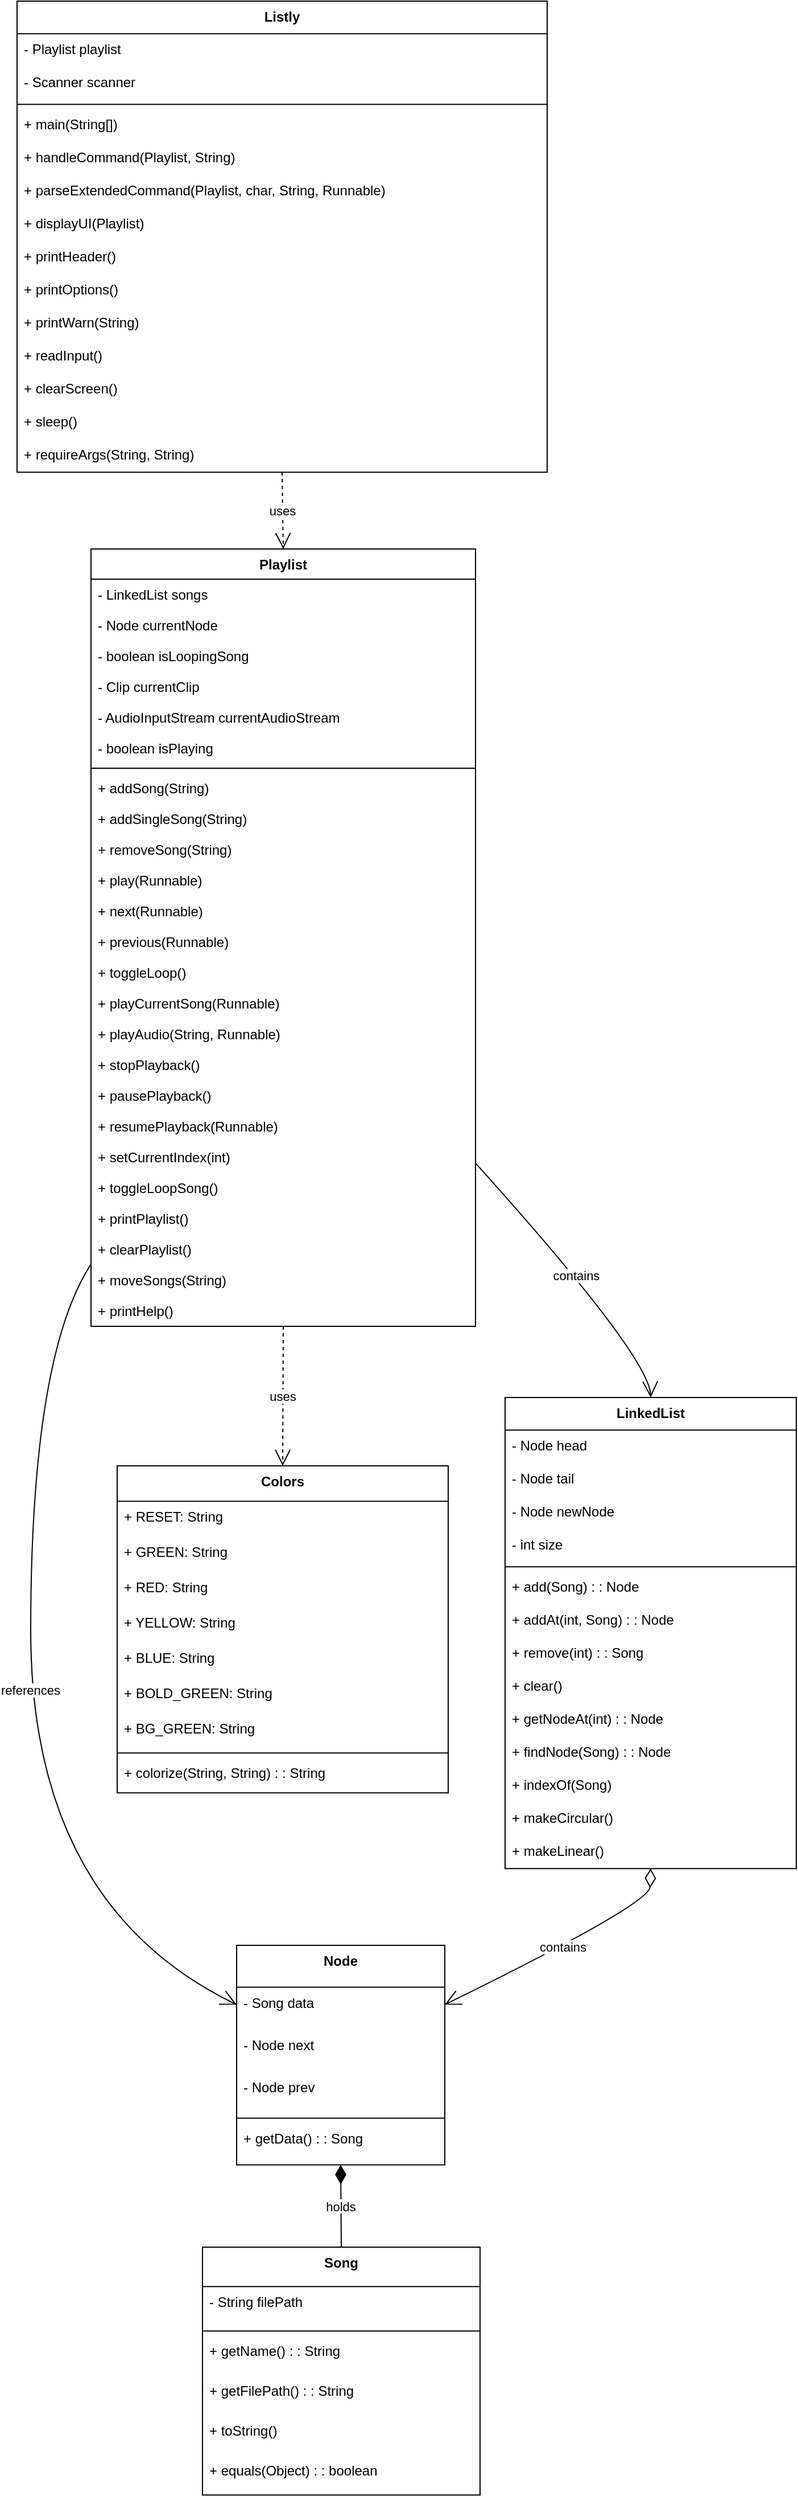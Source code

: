 <mxfile version="27.0.2">
  <diagram name="Page-1" id="Bg2ILVUZCvkJHj1Jf9vQ">
    <mxGraphModel dx="1662" dy="-1200" grid="1" gridSize="10" guides="1" tooltips="1" connect="1" arrows="1" fold="1" page="1" pageScale="1" pageWidth="850" pageHeight="1100" math="0" shadow="0">
      <root>
        <object label="" id="0">
          <mxCell />
        </object>
        <mxCell id="1" parent="0" />
        <mxCell id="bGiGG2hmjnRHK1uj28jr-233" value="Listly" style="swimlane;fontStyle=1;align=center;verticalAlign=top;childLayout=stackLayout;horizontal=1;startSize=28.571;horizontalStack=0;resizeParent=1;resizeParentMax=0;resizeLast=0;collapsible=0;marginBottom=0;" parent="1" vertex="1">
          <mxGeometry x="450" y="2230" width="466" height="413.571" as="geometry" />
        </mxCell>
        <mxCell id="bGiGG2hmjnRHK1uj28jr-234" value="- Playlist playlist" style="text;strokeColor=none;fillColor=none;align=left;verticalAlign=top;spacingLeft=4;spacingRight=4;overflow=hidden;rotatable=0;points=[[0,0.5],[1,0.5]];portConstraint=eastwest;" parent="bGiGG2hmjnRHK1uj28jr-233" vertex="1">
          <mxGeometry y="28.571" width="466" height="29" as="geometry" />
        </mxCell>
        <mxCell id="bGiGG2hmjnRHK1uj28jr-235" value="- Scanner scanner" style="text;strokeColor=none;fillColor=none;align=left;verticalAlign=top;spacingLeft=4;spacingRight=4;overflow=hidden;rotatable=0;points=[[0,0.5],[1,0.5]];portConstraint=eastwest;" parent="bGiGG2hmjnRHK1uj28jr-233" vertex="1">
          <mxGeometry y="57.571" width="466" height="29" as="geometry" />
        </mxCell>
        <mxCell id="bGiGG2hmjnRHK1uj28jr-236" style="line;strokeWidth=1;fillColor=none;align=left;verticalAlign=middle;spacingTop=-1;spacingLeft=3;spacingRight=3;rotatable=0;labelPosition=right;points=[];portConstraint=eastwest;strokeColor=inherit;" parent="bGiGG2hmjnRHK1uj28jr-233" vertex="1">
          <mxGeometry y="86.571" width="466" height="8" as="geometry" />
        </mxCell>
        <mxCell id="bGiGG2hmjnRHK1uj28jr-237" value="+ main(String[])" style="text;strokeColor=none;fillColor=none;align=left;verticalAlign=top;spacingLeft=4;spacingRight=4;overflow=hidden;rotatable=0;points=[[0,0.5],[1,0.5]];portConstraint=eastwest;" parent="bGiGG2hmjnRHK1uj28jr-233" vertex="1">
          <mxGeometry y="94.571" width="466" height="29" as="geometry" />
        </mxCell>
        <mxCell id="bGiGG2hmjnRHK1uj28jr-238" value="+ handleCommand(Playlist, String)" style="text;strokeColor=none;fillColor=none;align=left;verticalAlign=top;spacingLeft=4;spacingRight=4;overflow=hidden;rotatable=0;points=[[0,0.5],[1,0.5]];portConstraint=eastwest;" parent="bGiGG2hmjnRHK1uj28jr-233" vertex="1">
          <mxGeometry y="123.571" width="466" height="29" as="geometry" />
        </mxCell>
        <mxCell id="bGiGG2hmjnRHK1uj28jr-239" value="+ parseExtendedCommand(Playlist, char, String, Runnable)" style="text;strokeColor=none;fillColor=none;align=left;verticalAlign=top;spacingLeft=4;spacingRight=4;overflow=hidden;rotatable=0;points=[[0,0.5],[1,0.5]];portConstraint=eastwest;" parent="bGiGG2hmjnRHK1uj28jr-233" vertex="1">
          <mxGeometry y="152.571" width="466" height="29" as="geometry" />
        </mxCell>
        <mxCell id="bGiGG2hmjnRHK1uj28jr-240" value="+ displayUI(Playlist)" style="text;strokeColor=none;fillColor=none;align=left;verticalAlign=top;spacingLeft=4;spacingRight=4;overflow=hidden;rotatable=0;points=[[0,0.5],[1,0.5]];portConstraint=eastwest;" parent="bGiGG2hmjnRHK1uj28jr-233" vertex="1">
          <mxGeometry y="181.571" width="466" height="29" as="geometry" />
        </mxCell>
        <mxCell id="bGiGG2hmjnRHK1uj28jr-241" value="+ printHeader()" style="text;strokeColor=none;fillColor=none;align=left;verticalAlign=top;spacingLeft=4;spacingRight=4;overflow=hidden;rotatable=0;points=[[0,0.5],[1,0.5]];portConstraint=eastwest;" parent="bGiGG2hmjnRHK1uj28jr-233" vertex="1">
          <mxGeometry y="210.571" width="466" height="29" as="geometry" />
        </mxCell>
        <mxCell id="bGiGG2hmjnRHK1uj28jr-242" value="+ printOptions()" style="text;strokeColor=none;fillColor=none;align=left;verticalAlign=top;spacingLeft=4;spacingRight=4;overflow=hidden;rotatable=0;points=[[0,0.5],[1,0.5]];portConstraint=eastwest;" parent="bGiGG2hmjnRHK1uj28jr-233" vertex="1">
          <mxGeometry y="239.571" width="466" height="29" as="geometry" />
        </mxCell>
        <mxCell id="bGiGG2hmjnRHK1uj28jr-243" value="+ printWarn(String)" style="text;strokeColor=none;fillColor=none;align=left;verticalAlign=top;spacingLeft=4;spacingRight=4;overflow=hidden;rotatable=0;points=[[0,0.5],[1,0.5]];portConstraint=eastwest;" parent="bGiGG2hmjnRHK1uj28jr-233" vertex="1">
          <mxGeometry y="268.571" width="466" height="29" as="geometry" />
        </mxCell>
        <mxCell id="bGiGG2hmjnRHK1uj28jr-244" value="+ readInput()" style="text;strokeColor=none;fillColor=none;align=left;verticalAlign=top;spacingLeft=4;spacingRight=4;overflow=hidden;rotatable=0;points=[[0,0.5],[1,0.5]];portConstraint=eastwest;" parent="bGiGG2hmjnRHK1uj28jr-233" vertex="1">
          <mxGeometry y="297.571" width="466" height="29" as="geometry" />
        </mxCell>
        <mxCell id="bGiGG2hmjnRHK1uj28jr-245" value="+ clearScreen()" style="text;strokeColor=none;fillColor=none;align=left;verticalAlign=top;spacingLeft=4;spacingRight=4;overflow=hidden;rotatable=0;points=[[0,0.5],[1,0.5]];portConstraint=eastwest;" parent="bGiGG2hmjnRHK1uj28jr-233" vertex="1">
          <mxGeometry y="326.571" width="466" height="29" as="geometry" />
        </mxCell>
        <mxCell id="bGiGG2hmjnRHK1uj28jr-246" value="+ sleep()" style="text;strokeColor=none;fillColor=none;align=left;verticalAlign=top;spacingLeft=4;spacingRight=4;overflow=hidden;rotatable=0;points=[[0,0.5],[1,0.5]];portConstraint=eastwest;" parent="bGiGG2hmjnRHK1uj28jr-233" vertex="1">
          <mxGeometry y="355.571" width="466" height="29" as="geometry" />
        </mxCell>
        <mxCell id="bGiGG2hmjnRHK1uj28jr-247" value="+ requireArgs(String, String)" style="text;strokeColor=none;fillColor=none;align=left;verticalAlign=top;spacingLeft=4;spacingRight=4;overflow=hidden;rotatable=0;points=[[0,0.5],[1,0.5]];portConstraint=eastwest;" parent="bGiGG2hmjnRHK1uj28jr-233" vertex="1">
          <mxGeometry y="384.571" width="466" height="29" as="geometry" />
        </mxCell>
        <mxCell id="bGiGG2hmjnRHK1uj28jr-248" value="Playlist" style="swimlane;fontStyle=1;align=center;verticalAlign=top;childLayout=stackLayout;horizontal=1;startSize=26.56;horizontalStack=0;resizeParent=1;resizeParentMax=0;resizeLast=0;collapsible=0;marginBottom=0;" parent="1" vertex="1">
          <mxGeometry x="515" y="2711" width="338" height="682.56" as="geometry" />
        </mxCell>
        <mxCell id="bGiGG2hmjnRHK1uj28jr-249" value="- LinkedList songs" style="text;strokeColor=none;fillColor=none;align=left;verticalAlign=top;spacingLeft=4;spacingRight=4;overflow=hidden;rotatable=0;points=[[0,0.5],[1,0.5]];portConstraint=eastwest;" parent="bGiGG2hmjnRHK1uj28jr-248" vertex="1">
          <mxGeometry y="26.56" width="338" height="27" as="geometry" />
        </mxCell>
        <mxCell id="bGiGG2hmjnRHK1uj28jr-250" value="- Node currentNode" style="text;strokeColor=none;fillColor=none;align=left;verticalAlign=top;spacingLeft=4;spacingRight=4;overflow=hidden;rotatable=0;points=[[0,0.5],[1,0.5]];portConstraint=eastwest;" parent="bGiGG2hmjnRHK1uj28jr-248" vertex="1">
          <mxGeometry y="53.56" width="338" height="27" as="geometry" />
        </mxCell>
        <mxCell id="bGiGG2hmjnRHK1uj28jr-251" value="- boolean isLoopingSong" style="text;strokeColor=none;fillColor=none;align=left;verticalAlign=top;spacingLeft=4;spacingRight=4;overflow=hidden;rotatable=0;points=[[0,0.5],[1,0.5]];portConstraint=eastwest;" parent="bGiGG2hmjnRHK1uj28jr-248" vertex="1">
          <mxGeometry y="80.56" width="338" height="27" as="geometry" />
        </mxCell>
        <mxCell id="bGiGG2hmjnRHK1uj28jr-252" value="- Clip currentClip" style="text;strokeColor=none;fillColor=none;align=left;verticalAlign=top;spacingLeft=4;spacingRight=4;overflow=hidden;rotatable=0;points=[[0,0.5],[1,0.5]];portConstraint=eastwest;" parent="bGiGG2hmjnRHK1uj28jr-248" vertex="1">
          <mxGeometry y="107.56" width="338" height="27" as="geometry" />
        </mxCell>
        <mxCell id="bGiGG2hmjnRHK1uj28jr-253" value="- AudioInputStream currentAudioStream" style="text;strokeColor=none;fillColor=none;align=left;verticalAlign=top;spacingLeft=4;spacingRight=4;overflow=hidden;rotatable=0;points=[[0,0.5],[1,0.5]];portConstraint=eastwest;" parent="bGiGG2hmjnRHK1uj28jr-248" vertex="1">
          <mxGeometry y="134.56" width="338" height="27" as="geometry" />
        </mxCell>
        <mxCell id="bGiGG2hmjnRHK1uj28jr-254" value="- boolean isPlaying" style="text;strokeColor=none;fillColor=none;align=left;verticalAlign=top;spacingLeft=4;spacingRight=4;overflow=hidden;rotatable=0;points=[[0,0.5],[1,0.5]];portConstraint=eastwest;" parent="bGiGG2hmjnRHK1uj28jr-248" vertex="1">
          <mxGeometry y="161.56" width="338" height="27" as="geometry" />
        </mxCell>
        <mxCell id="bGiGG2hmjnRHK1uj28jr-255" style="line;strokeWidth=1;fillColor=none;align=left;verticalAlign=middle;spacingTop=-1;spacingLeft=3;spacingRight=3;rotatable=0;labelPosition=right;points=[];portConstraint=eastwest;strokeColor=inherit;" parent="bGiGG2hmjnRHK1uj28jr-248" vertex="1">
          <mxGeometry y="188.56" width="338" height="8" as="geometry" />
        </mxCell>
        <mxCell id="bGiGG2hmjnRHK1uj28jr-256" value="+ addSong(String)" style="text;strokeColor=none;fillColor=none;align=left;verticalAlign=top;spacingLeft=4;spacingRight=4;overflow=hidden;rotatable=0;points=[[0,0.5],[1,0.5]];portConstraint=eastwest;" parent="bGiGG2hmjnRHK1uj28jr-248" vertex="1">
          <mxGeometry y="196.56" width="338" height="27" as="geometry" />
        </mxCell>
        <mxCell id="bGiGG2hmjnRHK1uj28jr-257" value="+ addSingleSong(String)" style="text;strokeColor=none;fillColor=none;align=left;verticalAlign=top;spacingLeft=4;spacingRight=4;overflow=hidden;rotatable=0;points=[[0,0.5],[1,0.5]];portConstraint=eastwest;" parent="bGiGG2hmjnRHK1uj28jr-248" vertex="1">
          <mxGeometry y="223.56" width="338" height="27" as="geometry" />
        </mxCell>
        <mxCell id="bGiGG2hmjnRHK1uj28jr-258" value="+ removeSong(String)" style="text;strokeColor=none;fillColor=none;align=left;verticalAlign=top;spacingLeft=4;spacingRight=4;overflow=hidden;rotatable=0;points=[[0,0.5],[1,0.5]];portConstraint=eastwest;" parent="bGiGG2hmjnRHK1uj28jr-248" vertex="1">
          <mxGeometry y="250.56" width="338" height="27" as="geometry" />
        </mxCell>
        <mxCell id="bGiGG2hmjnRHK1uj28jr-259" value="+ play(Runnable)" style="text;strokeColor=none;fillColor=none;align=left;verticalAlign=top;spacingLeft=4;spacingRight=4;overflow=hidden;rotatable=0;points=[[0,0.5],[1,0.5]];portConstraint=eastwest;" parent="bGiGG2hmjnRHK1uj28jr-248" vertex="1">
          <mxGeometry y="277.56" width="338" height="27" as="geometry" />
        </mxCell>
        <mxCell id="bGiGG2hmjnRHK1uj28jr-260" value="+ next(Runnable)" style="text;strokeColor=none;fillColor=none;align=left;verticalAlign=top;spacingLeft=4;spacingRight=4;overflow=hidden;rotatable=0;points=[[0,0.5],[1,0.5]];portConstraint=eastwest;" parent="bGiGG2hmjnRHK1uj28jr-248" vertex="1">
          <mxGeometry y="304.56" width="338" height="27" as="geometry" />
        </mxCell>
        <mxCell id="bGiGG2hmjnRHK1uj28jr-261" value="+ previous(Runnable)" style="text;strokeColor=none;fillColor=none;align=left;verticalAlign=top;spacingLeft=4;spacingRight=4;overflow=hidden;rotatable=0;points=[[0,0.5],[1,0.5]];portConstraint=eastwest;" parent="bGiGG2hmjnRHK1uj28jr-248" vertex="1">
          <mxGeometry y="331.56" width="338" height="27" as="geometry" />
        </mxCell>
        <mxCell id="bGiGG2hmjnRHK1uj28jr-262" value="+ toggleLoop()" style="text;strokeColor=none;fillColor=none;align=left;verticalAlign=top;spacingLeft=4;spacingRight=4;overflow=hidden;rotatable=0;points=[[0,0.5],[1,0.5]];portConstraint=eastwest;" parent="bGiGG2hmjnRHK1uj28jr-248" vertex="1">
          <mxGeometry y="358.56" width="338" height="27" as="geometry" />
        </mxCell>
        <mxCell id="bGiGG2hmjnRHK1uj28jr-263" value="+ playCurrentSong(Runnable)" style="text;strokeColor=none;fillColor=none;align=left;verticalAlign=top;spacingLeft=4;spacingRight=4;overflow=hidden;rotatable=0;points=[[0,0.5],[1,0.5]];portConstraint=eastwest;" parent="bGiGG2hmjnRHK1uj28jr-248" vertex="1">
          <mxGeometry y="385.56" width="338" height="27" as="geometry" />
        </mxCell>
        <mxCell id="bGiGG2hmjnRHK1uj28jr-264" value="+ playAudio(String, Runnable)" style="text;strokeColor=none;fillColor=none;align=left;verticalAlign=top;spacingLeft=4;spacingRight=4;overflow=hidden;rotatable=0;points=[[0,0.5],[1,0.5]];portConstraint=eastwest;" parent="bGiGG2hmjnRHK1uj28jr-248" vertex="1">
          <mxGeometry y="412.56" width="338" height="27" as="geometry" />
        </mxCell>
        <mxCell id="bGiGG2hmjnRHK1uj28jr-265" value="+ stopPlayback()" style="text;strokeColor=none;fillColor=none;align=left;verticalAlign=top;spacingLeft=4;spacingRight=4;overflow=hidden;rotatable=0;points=[[0,0.5],[1,0.5]];portConstraint=eastwest;" parent="bGiGG2hmjnRHK1uj28jr-248" vertex="1">
          <mxGeometry y="439.56" width="338" height="27" as="geometry" />
        </mxCell>
        <mxCell id="bGiGG2hmjnRHK1uj28jr-266" value="+ pausePlayback()" style="text;strokeColor=none;fillColor=none;align=left;verticalAlign=top;spacingLeft=4;spacingRight=4;overflow=hidden;rotatable=0;points=[[0,0.5],[1,0.5]];portConstraint=eastwest;" parent="bGiGG2hmjnRHK1uj28jr-248" vertex="1">
          <mxGeometry y="466.56" width="338" height="27" as="geometry" />
        </mxCell>
        <mxCell id="bGiGG2hmjnRHK1uj28jr-267" value="+ resumePlayback(Runnable)" style="text;strokeColor=none;fillColor=none;align=left;verticalAlign=top;spacingLeft=4;spacingRight=4;overflow=hidden;rotatable=0;points=[[0,0.5],[1,0.5]];portConstraint=eastwest;" parent="bGiGG2hmjnRHK1uj28jr-248" vertex="1">
          <mxGeometry y="493.56" width="338" height="27" as="geometry" />
        </mxCell>
        <mxCell id="bGiGG2hmjnRHK1uj28jr-268" value="+ setCurrentIndex(int)" style="text;strokeColor=none;fillColor=none;align=left;verticalAlign=top;spacingLeft=4;spacingRight=4;overflow=hidden;rotatable=0;points=[[0,0.5],[1,0.5]];portConstraint=eastwest;" parent="bGiGG2hmjnRHK1uj28jr-248" vertex="1">
          <mxGeometry y="520.56" width="338" height="27" as="geometry" />
        </mxCell>
        <mxCell id="bGiGG2hmjnRHK1uj28jr-269" value="+ toggleLoopSong()" style="text;strokeColor=none;fillColor=none;align=left;verticalAlign=top;spacingLeft=4;spacingRight=4;overflow=hidden;rotatable=0;points=[[0,0.5],[1,0.5]];portConstraint=eastwest;" parent="bGiGG2hmjnRHK1uj28jr-248" vertex="1">
          <mxGeometry y="547.56" width="338" height="27" as="geometry" />
        </mxCell>
        <mxCell id="bGiGG2hmjnRHK1uj28jr-270" value="+ printPlaylist()" style="text;strokeColor=none;fillColor=none;align=left;verticalAlign=top;spacingLeft=4;spacingRight=4;overflow=hidden;rotatable=0;points=[[0,0.5],[1,0.5]];portConstraint=eastwest;" parent="bGiGG2hmjnRHK1uj28jr-248" vertex="1">
          <mxGeometry y="574.56" width="338" height="27" as="geometry" />
        </mxCell>
        <mxCell id="bGiGG2hmjnRHK1uj28jr-271" value="+ clearPlaylist()" style="text;strokeColor=none;fillColor=none;align=left;verticalAlign=top;spacingLeft=4;spacingRight=4;overflow=hidden;rotatable=0;points=[[0,0.5],[1,0.5]];portConstraint=eastwest;" parent="bGiGG2hmjnRHK1uj28jr-248" vertex="1">
          <mxGeometry y="601.56" width="338" height="27" as="geometry" />
        </mxCell>
        <mxCell id="bGiGG2hmjnRHK1uj28jr-272" value="+ moveSongs(String)" style="text;strokeColor=none;fillColor=none;align=left;verticalAlign=top;spacingLeft=4;spacingRight=4;overflow=hidden;rotatable=0;points=[[0,0.5],[1,0.5]];portConstraint=eastwest;" parent="bGiGG2hmjnRHK1uj28jr-248" vertex="1">
          <mxGeometry y="628.56" width="338" height="27" as="geometry" />
        </mxCell>
        <mxCell id="bGiGG2hmjnRHK1uj28jr-273" value="+ printHelp()" style="text;strokeColor=none;fillColor=none;align=left;verticalAlign=top;spacingLeft=4;spacingRight=4;overflow=hidden;rotatable=0;points=[[0,0.5],[1,0.5]];portConstraint=eastwest;" parent="bGiGG2hmjnRHK1uj28jr-248" vertex="1">
          <mxGeometry y="655.56" width="338" height="27" as="geometry" />
        </mxCell>
        <mxCell id="bGiGG2hmjnRHK1uj28jr-274" value="LinkedList" style="swimlane;fontStyle=1;align=center;verticalAlign=top;childLayout=stackLayout;horizontal=1;startSize=28.571;horizontalStack=0;resizeParent=1;resizeParentMax=0;resizeLast=0;collapsible=0;marginBottom=0;" parent="1" vertex="1">
          <mxGeometry x="879" y="3456" width="256" height="413.571" as="geometry" />
        </mxCell>
        <mxCell id="bGiGG2hmjnRHK1uj28jr-275" value="- Node head" style="text;strokeColor=none;fillColor=none;align=left;verticalAlign=top;spacingLeft=4;spacingRight=4;overflow=hidden;rotatable=0;points=[[0,0.5],[1,0.5]];portConstraint=eastwest;" parent="bGiGG2hmjnRHK1uj28jr-274" vertex="1">
          <mxGeometry y="28.571" width="256" height="29" as="geometry" />
        </mxCell>
        <mxCell id="bGiGG2hmjnRHK1uj28jr-276" value="- Node tail" style="text;strokeColor=none;fillColor=none;align=left;verticalAlign=top;spacingLeft=4;spacingRight=4;overflow=hidden;rotatable=0;points=[[0,0.5],[1,0.5]];portConstraint=eastwest;" parent="bGiGG2hmjnRHK1uj28jr-274" vertex="1">
          <mxGeometry y="57.571" width="256" height="29" as="geometry" />
        </mxCell>
        <mxCell id="bGiGG2hmjnRHK1uj28jr-277" value="- Node newNode" style="text;strokeColor=none;fillColor=none;align=left;verticalAlign=top;spacingLeft=4;spacingRight=4;overflow=hidden;rotatable=0;points=[[0,0.5],[1,0.5]];portConstraint=eastwest;" parent="bGiGG2hmjnRHK1uj28jr-274" vertex="1">
          <mxGeometry y="86.571" width="256" height="29" as="geometry" />
        </mxCell>
        <mxCell id="bGiGG2hmjnRHK1uj28jr-278" value="- int size" style="text;strokeColor=none;fillColor=none;align=left;verticalAlign=top;spacingLeft=4;spacingRight=4;overflow=hidden;rotatable=0;points=[[0,0.5],[1,0.5]];portConstraint=eastwest;" parent="bGiGG2hmjnRHK1uj28jr-274" vertex="1">
          <mxGeometry y="115.571" width="256" height="29" as="geometry" />
        </mxCell>
        <mxCell id="bGiGG2hmjnRHK1uj28jr-279" style="line;strokeWidth=1;fillColor=none;align=left;verticalAlign=middle;spacingTop=-1;spacingLeft=3;spacingRight=3;rotatable=0;labelPosition=right;points=[];portConstraint=eastwest;strokeColor=inherit;" parent="bGiGG2hmjnRHK1uj28jr-274" vertex="1">
          <mxGeometry y="144.571" width="256" height="8" as="geometry" />
        </mxCell>
        <mxCell id="bGiGG2hmjnRHK1uj28jr-280" value="+ add(Song) : : Node" style="text;strokeColor=none;fillColor=none;align=left;verticalAlign=top;spacingLeft=4;spacingRight=4;overflow=hidden;rotatable=0;points=[[0,0.5],[1,0.5]];portConstraint=eastwest;" parent="bGiGG2hmjnRHK1uj28jr-274" vertex="1">
          <mxGeometry y="152.571" width="256" height="29" as="geometry" />
        </mxCell>
        <mxCell id="bGiGG2hmjnRHK1uj28jr-281" value="+ addAt(int, Song) : : Node" style="text;strokeColor=none;fillColor=none;align=left;verticalAlign=top;spacingLeft=4;spacingRight=4;overflow=hidden;rotatable=0;points=[[0,0.5],[1,0.5]];portConstraint=eastwest;" parent="bGiGG2hmjnRHK1uj28jr-274" vertex="1">
          <mxGeometry y="181.571" width="256" height="29" as="geometry" />
        </mxCell>
        <mxCell id="bGiGG2hmjnRHK1uj28jr-282" value="+ remove(int) : : Song" style="text;strokeColor=none;fillColor=none;align=left;verticalAlign=top;spacingLeft=4;spacingRight=4;overflow=hidden;rotatable=0;points=[[0,0.5],[1,0.5]];portConstraint=eastwest;" parent="bGiGG2hmjnRHK1uj28jr-274" vertex="1">
          <mxGeometry y="210.571" width="256" height="29" as="geometry" />
        </mxCell>
        <mxCell id="bGiGG2hmjnRHK1uj28jr-283" value="+ clear()" style="text;strokeColor=none;fillColor=none;align=left;verticalAlign=top;spacingLeft=4;spacingRight=4;overflow=hidden;rotatable=0;points=[[0,0.5],[1,0.5]];portConstraint=eastwest;" parent="bGiGG2hmjnRHK1uj28jr-274" vertex="1">
          <mxGeometry y="239.571" width="256" height="29" as="geometry" />
        </mxCell>
        <mxCell id="bGiGG2hmjnRHK1uj28jr-284" value="+ getNodeAt(int) : : Node" style="text;strokeColor=none;fillColor=none;align=left;verticalAlign=top;spacingLeft=4;spacingRight=4;overflow=hidden;rotatable=0;points=[[0,0.5],[1,0.5]];portConstraint=eastwest;" parent="bGiGG2hmjnRHK1uj28jr-274" vertex="1">
          <mxGeometry y="268.571" width="256" height="29" as="geometry" />
        </mxCell>
        <mxCell id="bGiGG2hmjnRHK1uj28jr-285" value="+ findNode(Song) : : Node" style="text;strokeColor=none;fillColor=none;align=left;verticalAlign=top;spacingLeft=4;spacingRight=4;overflow=hidden;rotatable=0;points=[[0,0.5],[1,0.5]];portConstraint=eastwest;" parent="bGiGG2hmjnRHK1uj28jr-274" vertex="1">
          <mxGeometry y="297.571" width="256" height="29" as="geometry" />
        </mxCell>
        <mxCell id="bGiGG2hmjnRHK1uj28jr-286" value="+ indexOf(Song)" style="text;strokeColor=none;fillColor=none;align=left;verticalAlign=top;spacingLeft=4;spacingRight=4;overflow=hidden;rotatable=0;points=[[0,0.5],[1,0.5]];portConstraint=eastwest;" parent="bGiGG2hmjnRHK1uj28jr-274" vertex="1">
          <mxGeometry y="326.571" width="256" height="29" as="geometry" />
        </mxCell>
        <mxCell id="bGiGG2hmjnRHK1uj28jr-287" value="+ makeCircular()" style="text;strokeColor=none;fillColor=none;align=left;verticalAlign=top;spacingLeft=4;spacingRight=4;overflow=hidden;rotatable=0;points=[[0,0.5],[1,0.5]];portConstraint=eastwest;" parent="bGiGG2hmjnRHK1uj28jr-274" vertex="1">
          <mxGeometry y="355.571" width="256" height="29" as="geometry" />
        </mxCell>
        <mxCell id="bGiGG2hmjnRHK1uj28jr-288" value="+ makeLinear()" style="text;strokeColor=none;fillColor=none;align=left;verticalAlign=top;spacingLeft=4;spacingRight=4;overflow=hidden;rotatable=0;points=[[0,0.5],[1,0.5]];portConstraint=eastwest;" parent="bGiGG2hmjnRHK1uj28jr-274" vertex="1">
          <mxGeometry y="384.571" width="256" height="29" as="geometry" />
        </mxCell>
        <mxCell id="bGiGG2hmjnRHK1uj28jr-289" value="Node" style="swimlane;fontStyle=1;align=center;verticalAlign=top;childLayout=stackLayout;horizontal=1;startSize=36.8;horizontalStack=0;resizeParent=1;resizeParentMax=0;resizeLast=0;collapsible=0;marginBottom=0;" parent="1" vertex="1">
          <mxGeometry x="643" y="3937" width="183" height="192.8" as="geometry" />
        </mxCell>
        <mxCell id="bGiGG2hmjnRHK1uj28jr-290" value="- Song data" style="text;strokeColor=none;fillColor=none;align=left;verticalAlign=top;spacingLeft=4;spacingRight=4;overflow=hidden;rotatable=0;points=[[0,0.5],[1,0.5]];portConstraint=eastwest;" parent="bGiGG2hmjnRHK1uj28jr-289" vertex="1">
          <mxGeometry y="36.8" width="183" height="37" as="geometry" />
        </mxCell>
        <mxCell id="bGiGG2hmjnRHK1uj28jr-291" value="- Node next" style="text;strokeColor=none;fillColor=none;align=left;verticalAlign=top;spacingLeft=4;spacingRight=4;overflow=hidden;rotatable=0;points=[[0,0.5],[1,0.5]];portConstraint=eastwest;" parent="bGiGG2hmjnRHK1uj28jr-289" vertex="1">
          <mxGeometry y="73.8" width="183" height="37" as="geometry" />
        </mxCell>
        <mxCell id="bGiGG2hmjnRHK1uj28jr-292" value="- Node prev" style="text;strokeColor=none;fillColor=none;align=left;verticalAlign=top;spacingLeft=4;spacingRight=4;overflow=hidden;rotatable=0;points=[[0,0.5],[1,0.5]];portConstraint=eastwest;" parent="bGiGG2hmjnRHK1uj28jr-289" vertex="1">
          <mxGeometry y="110.8" width="183" height="37" as="geometry" />
        </mxCell>
        <mxCell id="bGiGG2hmjnRHK1uj28jr-293" style="line;strokeWidth=1;fillColor=none;align=left;verticalAlign=middle;spacingTop=-1;spacingLeft=3;spacingRight=3;rotatable=0;labelPosition=right;points=[];portConstraint=eastwest;strokeColor=inherit;" parent="bGiGG2hmjnRHK1uj28jr-289" vertex="1">
          <mxGeometry y="147.8" width="183" height="8" as="geometry" />
        </mxCell>
        <mxCell id="bGiGG2hmjnRHK1uj28jr-294" value="+ getData() : : Song" style="text;strokeColor=none;fillColor=none;align=left;verticalAlign=top;spacingLeft=4;spacingRight=4;overflow=hidden;rotatable=0;points=[[0,0.5],[1,0.5]];portConstraint=eastwest;" parent="bGiGG2hmjnRHK1uj28jr-289" vertex="1">
          <mxGeometry y="155.8" width="183" height="37" as="geometry" />
        </mxCell>
        <mxCell id="bGiGG2hmjnRHK1uj28jr-295" value="Song" style="swimlane;fontStyle=1;align=center;verticalAlign=top;childLayout=stackLayout;horizontal=1;startSize=34.667;horizontalStack=0;resizeParent=1;resizeParentMax=0;resizeLast=0;collapsible=0;marginBottom=0;" parent="1" vertex="1">
          <mxGeometry x="613" y="4202" width="244" height="217.667" as="geometry" />
        </mxCell>
        <mxCell id="bGiGG2hmjnRHK1uj28jr-296" value="- String filePath" style="text;strokeColor=none;fillColor=none;align=left;verticalAlign=top;spacingLeft=4;spacingRight=4;overflow=hidden;rotatable=0;points=[[0,0.5],[1,0.5]];portConstraint=eastwest;" parent="bGiGG2hmjnRHK1uj28jr-295" vertex="1">
          <mxGeometry y="34.667" width="244" height="35" as="geometry" />
        </mxCell>
        <mxCell id="bGiGG2hmjnRHK1uj28jr-297" style="line;strokeWidth=1;fillColor=none;align=left;verticalAlign=middle;spacingTop=-1;spacingLeft=3;spacingRight=3;rotatable=0;labelPosition=right;points=[];portConstraint=eastwest;strokeColor=inherit;" parent="bGiGG2hmjnRHK1uj28jr-295" vertex="1">
          <mxGeometry y="69.667" width="244" height="8" as="geometry" />
        </mxCell>
        <mxCell id="bGiGG2hmjnRHK1uj28jr-298" value="+ getName() : : String" style="text;strokeColor=none;fillColor=none;align=left;verticalAlign=top;spacingLeft=4;spacingRight=4;overflow=hidden;rotatable=0;points=[[0,0.5],[1,0.5]];portConstraint=eastwest;" parent="bGiGG2hmjnRHK1uj28jr-295" vertex="1">
          <mxGeometry y="77.667" width="244" height="35" as="geometry" />
        </mxCell>
        <mxCell id="bGiGG2hmjnRHK1uj28jr-299" value="+ getFilePath() : : String" style="text;strokeColor=none;fillColor=none;align=left;verticalAlign=top;spacingLeft=4;spacingRight=4;overflow=hidden;rotatable=0;points=[[0,0.5],[1,0.5]];portConstraint=eastwest;" parent="bGiGG2hmjnRHK1uj28jr-295" vertex="1">
          <mxGeometry y="112.667" width="244" height="35" as="geometry" />
        </mxCell>
        <mxCell id="bGiGG2hmjnRHK1uj28jr-300" value="+ toString()" style="text;strokeColor=none;fillColor=none;align=left;verticalAlign=top;spacingLeft=4;spacingRight=4;overflow=hidden;rotatable=0;points=[[0,0.5],[1,0.5]];portConstraint=eastwest;" parent="bGiGG2hmjnRHK1uj28jr-295" vertex="1">
          <mxGeometry y="147.667" width="244" height="35" as="geometry" />
        </mxCell>
        <mxCell id="bGiGG2hmjnRHK1uj28jr-301" value="+ equals(Object) : : boolean" style="text;strokeColor=none;fillColor=none;align=left;verticalAlign=top;spacingLeft=4;spacingRight=4;overflow=hidden;rotatable=0;points=[[0,0.5],[1,0.5]];portConstraint=eastwest;" parent="bGiGG2hmjnRHK1uj28jr-295" vertex="1">
          <mxGeometry y="182.667" width="244" height="35" as="geometry" />
        </mxCell>
        <mxCell id="bGiGG2hmjnRHK1uj28jr-302" value="Colors" style="swimlane;fontStyle=1;align=center;verticalAlign=top;childLayout=stackLayout;horizontal=1;startSize=31.111;horizontalStack=0;resizeParent=1;resizeParentMax=0;resizeLast=0;collapsible=0;marginBottom=0;" parent="1" vertex="1">
          <mxGeometry x="538" y="3516" width="291" height="287.111" as="geometry" />
        </mxCell>
        <mxCell id="bGiGG2hmjnRHK1uj28jr-303" value="+ RESET: String" style="text;strokeColor=none;fillColor=none;align=left;verticalAlign=top;spacingLeft=4;spacingRight=4;overflow=hidden;rotatable=0;points=[[0,0.5],[1,0.5]];portConstraint=eastwest;" parent="bGiGG2hmjnRHK1uj28jr-302" vertex="1">
          <mxGeometry y="31.111" width="291" height="31" as="geometry" />
        </mxCell>
        <mxCell id="bGiGG2hmjnRHK1uj28jr-304" value="+ GREEN: String" style="text;strokeColor=none;fillColor=none;align=left;verticalAlign=top;spacingLeft=4;spacingRight=4;overflow=hidden;rotatable=0;points=[[0,0.5],[1,0.5]];portConstraint=eastwest;" parent="bGiGG2hmjnRHK1uj28jr-302" vertex="1">
          <mxGeometry y="62.111" width="291" height="31" as="geometry" />
        </mxCell>
        <mxCell id="bGiGG2hmjnRHK1uj28jr-305" value="+ RED: String" style="text;strokeColor=none;fillColor=none;align=left;verticalAlign=top;spacingLeft=4;spacingRight=4;overflow=hidden;rotatable=0;points=[[0,0.5],[1,0.5]];portConstraint=eastwest;" parent="bGiGG2hmjnRHK1uj28jr-302" vertex="1">
          <mxGeometry y="93.111" width="291" height="31" as="geometry" />
        </mxCell>
        <mxCell id="bGiGG2hmjnRHK1uj28jr-306" value="+ YELLOW: String" style="text;strokeColor=none;fillColor=none;align=left;verticalAlign=top;spacingLeft=4;spacingRight=4;overflow=hidden;rotatable=0;points=[[0,0.5],[1,0.5]];portConstraint=eastwest;" parent="bGiGG2hmjnRHK1uj28jr-302" vertex="1">
          <mxGeometry y="124.111" width="291" height="31" as="geometry" />
        </mxCell>
        <mxCell id="bGiGG2hmjnRHK1uj28jr-307" value="+ BLUE: String" style="text;strokeColor=none;fillColor=none;align=left;verticalAlign=top;spacingLeft=4;spacingRight=4;overflow=hidden;rotatable=0;points=[[0,0.5],[1,0.5]];portConstraint=eastwest;" parent="bGiGG2hmjnRHK1uj28jr-302" vertex="1">
          <mxGeometry y="155.111" width="291" height="31" as="geometry" />
        </mxCell>
        <mxCell id="bGiGG2hmjnRHK1uj28jr-308" value="+ BOLD_GREEN: String" style="text;strokeColor=none;fillColor=none;align=left;verticalAlign=top;spacingLeft=4;spacingRight=4;overflow=hidden;rotatable=0;points=[[0,0.5],[1,0.5]];portConstraint=eastwest;" parent="bGiGG2hmjnRHK1uj28jr-302" vertex="1">
          <mxGeometry y="186.111" width="291" height="31" as="geometry" />
        </mxCell>
        <mxCell id="bGiGG2hmjnRHK1uj28jr-309" value="+ BG_GREEN: String" style="text;strokeColor=none;fillColor=none;align=left;verticalAlign=top;spacingLeft=4;spacingRight=4;overflow=hidden;rotatable=0;points=[[0,0.5],[1,0.5]];portConstraint=eastwest;" parent="bGiGG2hmjnRHK1uj28jr-302" vertex="1">
          <mxGeometry y="217.111" width="291" height="31" as="geometry" />
        </mxCell>
        <mxCell id="bGiGG2hmjnRHK1uj28jr-310" style="line;strokeWidth=1;fillColor=none;align=left;verticalAlign=middle;spacingTop=-1;spacingLeft=3;spacingRight=3;rotatable=0;labelPosition=right;points=[];portConstraint=eastwest;strokeColor=inherit;" parent="bGiGG2hmjnRHK1uj28jr-302" vertex="1">
          <mxGeometry y="248.111" width="291" height="8" as="geometry" />
        </mxCell>
        <mxCell id="bGiGG2hmjnRHK1uj28jr-311" value="+ colorize(String, String) : : String" style="text;strokeColor=none;fillColor=none;align=left;verticalAlign=top;spacingLeft=4;spacingRight=4;overflow=hidden;rotatable=0;points=[[0,0.5],[1,0.5]];portConstraint=eastwest;" parent="bGiGG2hmjnRHK1uj28jr-302" vertex="1">
          <mxGeometry y="256.111" width="291" height="31" as="geometry" />
        </mxCell>
        <mxCell id="bGiGG2hmjnRHK1uj28jr-312" value="uses" style="curved=1;dashed=1;startArrow=none;endArrow=open;endSize=12;exitX=0.5;exitY=1;entryX=0.5;entryY=0;rounded=0;" parent="1" source="bGiGG2hmjnRHK1uj28jr-233" target="bGiGG2hmjnRHK1uj28jr-248" edge="1">
          <mxGeometry relative="1" as="geometry">
            <Array as="points" />
          </mxGeometry>
        </mxCell>
        <mxCell id="bGiGG2hmjnRHK1uj28jr-313" value="uses" style="curved=1;dashed=1;startArrow=none;endArrow=open;endSize=12;exitX=0.5;exitY=1;entryX=0.5;entryY=0;rounded=0;" parent="1" source="bGiGG2hmjnRHK1uj28jr-248" target="bGiGG2hmjnRHK1uj28jr-302" edge="1">
          <mxGeometry relative="1" as="geometry">
            <Array as="points" />
          </mxGeometry>
        </mxCell>
        <mxCell id="bGiGG2hmjnRHK1uj28jr-314" value="contains" style="curved=1;startArrow=none;endArrow=open;endSize=12;exitX=1;exitY=0.79;entryX=0.5;entryY=0;rounded=0;" parent="1" source="bGiGG2hmjnRHK1uj28jr-248" target="bGiGG2hmjnRHK1uj28jr-274" edge="1">
          <mxGeometry relative="1" as="geometry">
            <Array as="points">
              <mxPoint x="1006" y="3420" />
            </Array>
          </mxGeometry>
        </mxCell>
        <mxCell id="bGiGG2hmjnRHK1uj28jr-315" value="references" style="curved=1;startArrow=none;endArrow=open;endSize=12;exitX=0;exitY=0.92;entryX=0;entryY=0.27;rounded=0;" parent="1" source="bGiGG2hmjnRHK1uj28jr-248" target="bGiGG2hmjnRHK1uj28jr-289" edge="1">
          <mxGeometry relative="1" as="geometry">
            <Array as="points">
              <mxPoint x="462" y="3420" />
              <mxPoint x="462" y="3901" />
            </Array>
          </mxGeometry>
        </mxCell>
        <mxCell id="bGiGG2hmjnRHK1uj28jr-316" value="contains" style="curved=1;startArrow=diamondThin;startSize=14;startFill=0;endArrow=open;endSize=12;exitX=0.5;exitY=1;entryX=1;entryY=0.27;rounded=0;" parent="1" source="bGiGG2hmjnRHK1uj28jr-274" target="bGiGG2hmjnRHK1uj28jr-289" edge="1">
          <mxGeometry relative="1" as="geometry">
            <Array as="points">
              <mxPoint x="1006" y="3901" />
            </Array>
          </mxGeometry>
        </mxCell>
        <mxCell id="bGiGG2hmjnRHK1uj28jr-317" value="holds" style="curved=1;startArrow=diamondThin;startSize=14;startFill=1;endArrow=none;exitX=0.5;exitY=1;entryX=0.5;entryY=0;rounded=0;" parent="1" source="bGiGG2hmjnRHK1uj28jr-289" target="bGiGG2hmjnRHK1uj28jr-295" edge="1">
          <mxGeometry relative="1" as="geometry">
            <Array as="points" />
          </mxGeometry>
        </mxCell>
      </root>
    </mxGraphModel>
  </diagram>
</mxfile>
